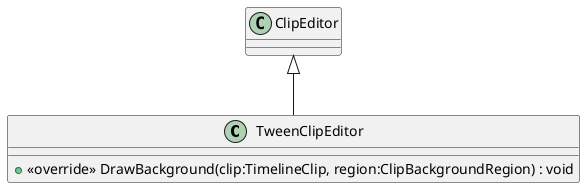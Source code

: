 @startuml
class TweenClipEditor {
    + <<override>> DrawBackground(clip:TimelineClip, region:ClipBackgroundRegion) : void
}
ClipEditor <|-- TweenClipEditor
@enduml

